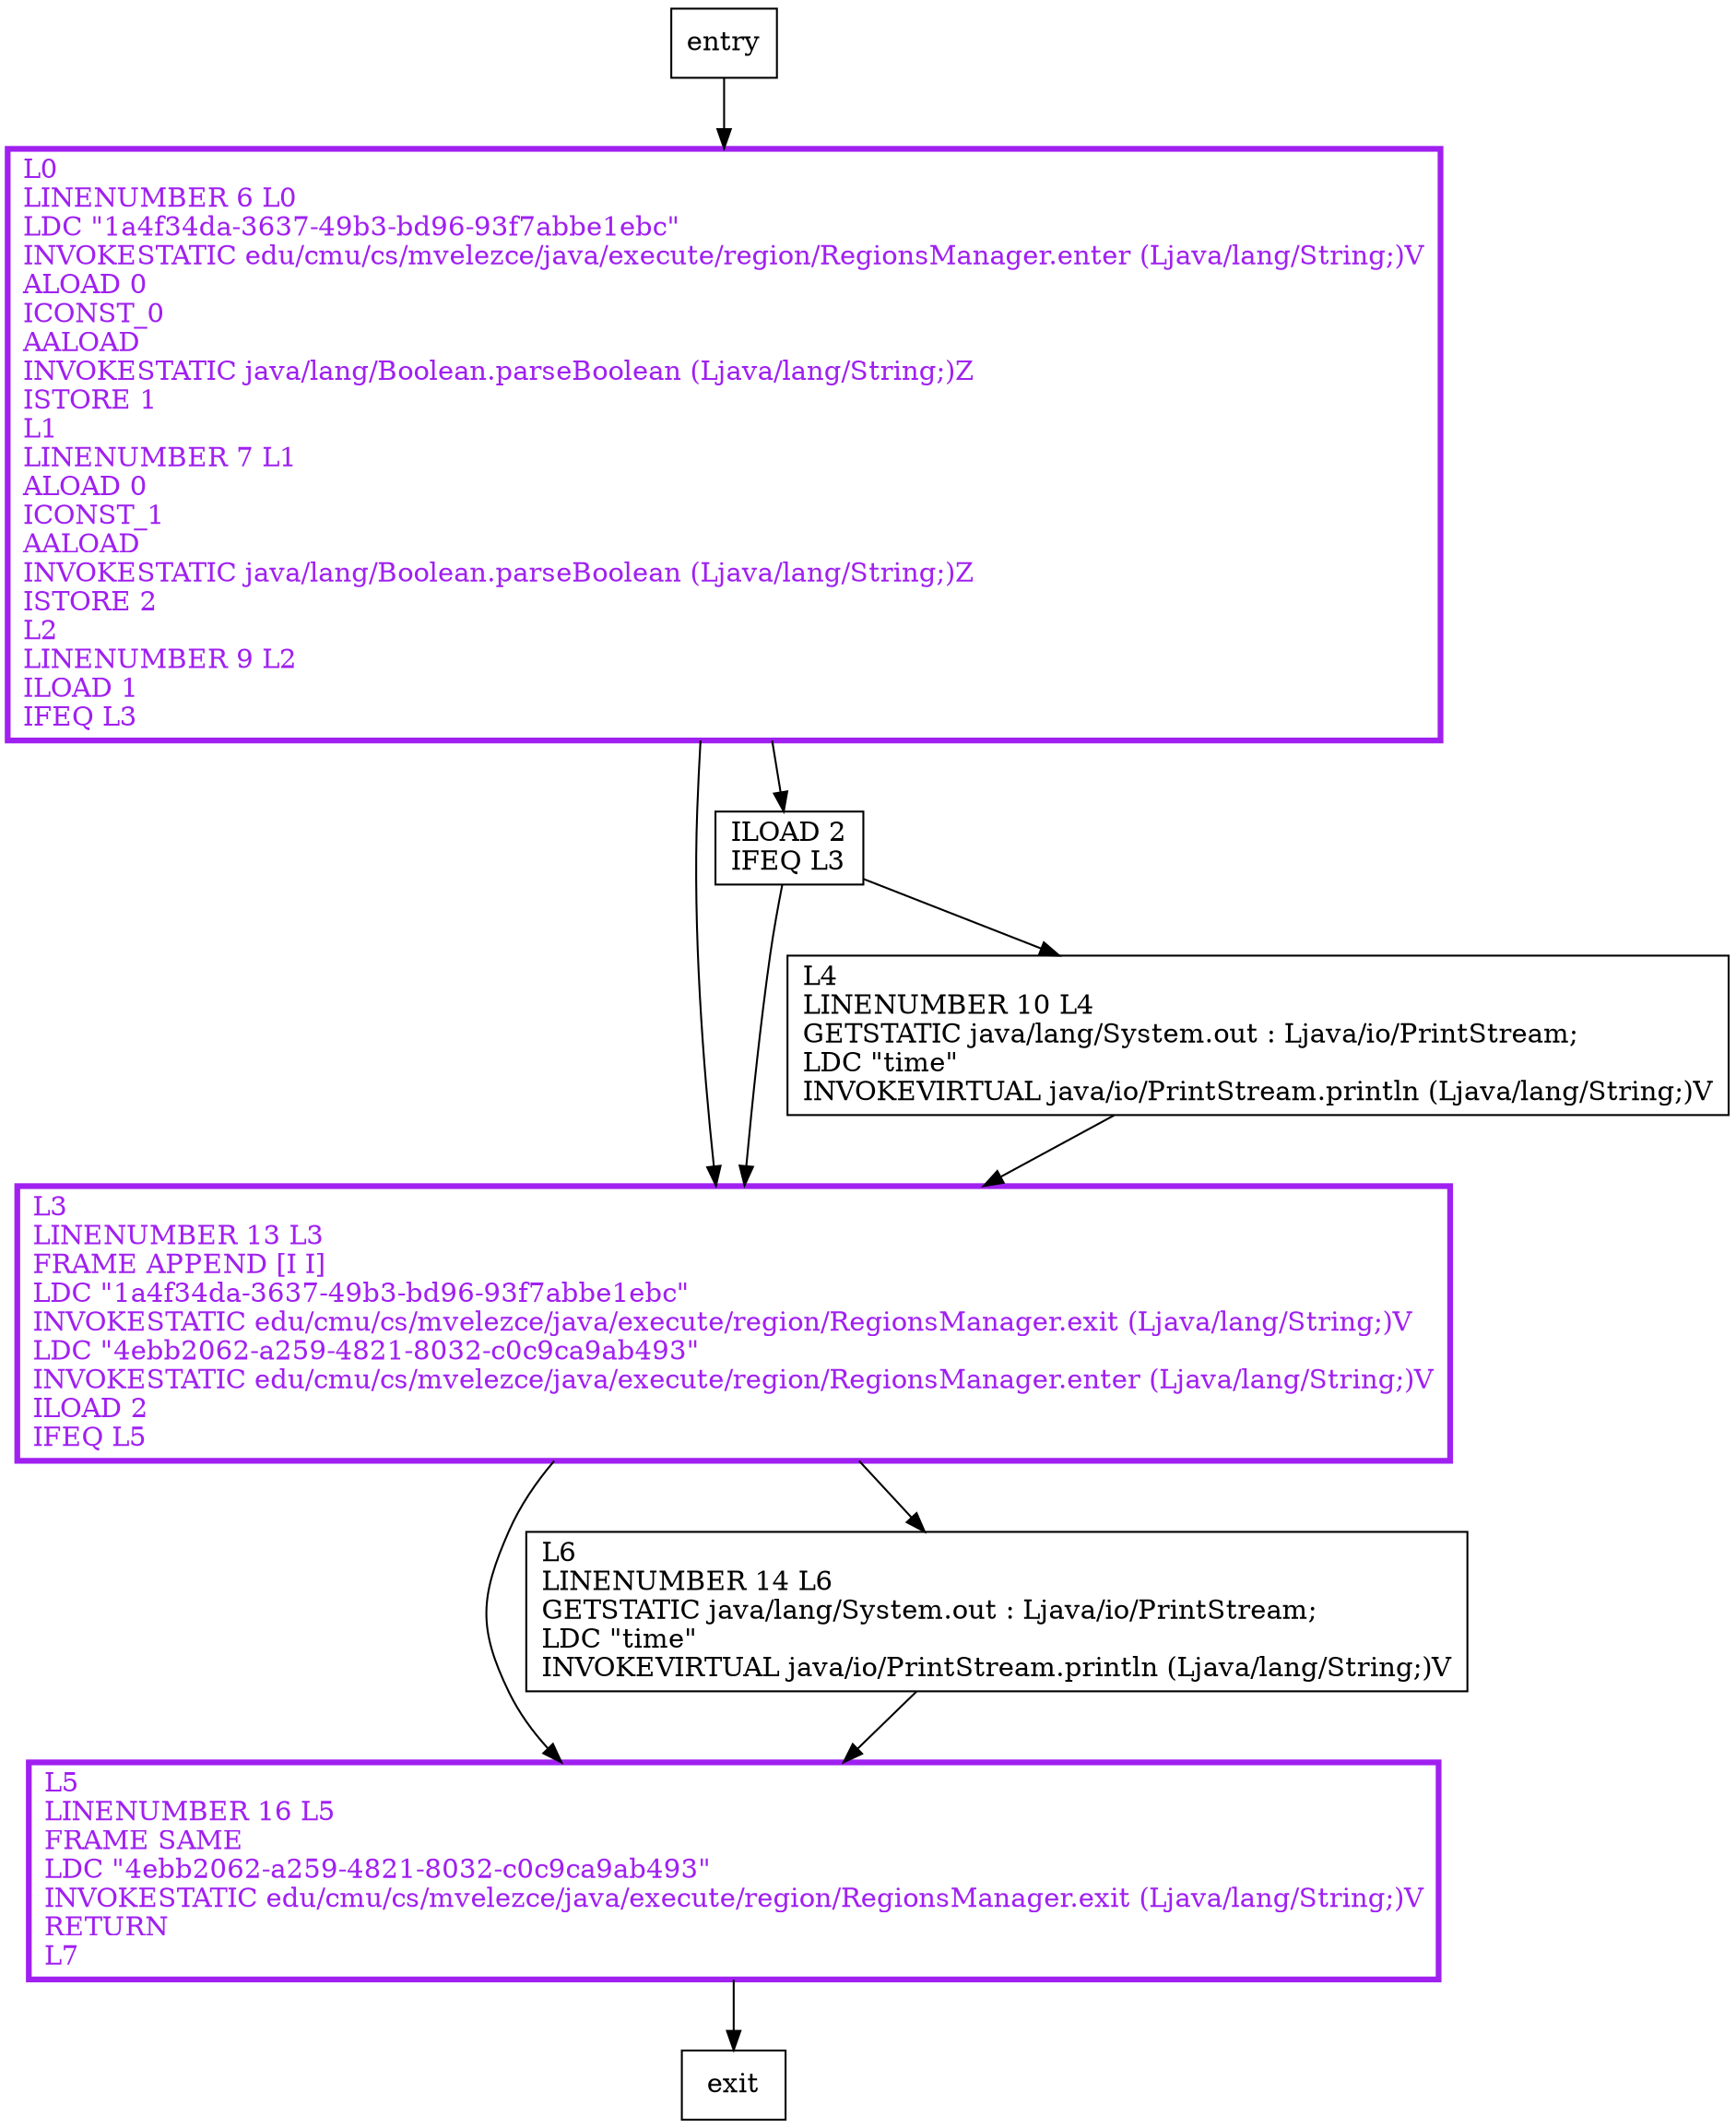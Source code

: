 digraph main {
node [shape=record];
1455420222 [label="L3\lLINENUMBER 13 L3\lFRAME APPEND [I I]\lLDC \"1a4f34da-3637-49b3-bd96-93f7abbe1ebc\"\lINVOKESTATIC edu/cmu/cs/mvelezce/java/execute/region/RegionsManager.exit (Ljava/lang/String;)V\lLDC \"4ebb2062-a259-4821-8032-c0c9ca9ab493\"\lINVOKESTATIC edu/cmu/cs/mvelezce/java/execute/region/RegionsManager.enter (Ljava/lang/String;)V\lILOAD 2\lIFEQ L5\l"];
1304624659 [label="L5\lLINENUMBER 16 L5\lFRAME SAME\lLDC \"4ebb2062-a259-4821-8032-c0c9ca9ab493\"\lINVOKESTATIC edu/cmu/cs/mvelezce/java/execute/region/RegionsManager.exit (Ljava/lang/String;)V\lRETURN\lL7\l"];
905090420 [label="L4\lLINENUMBER 10 L4\lGETSTATIC java/lang/System.out : Ljava/io/PrintStream;\lLDC \"time\"\lINVOKEVIRTUAL java/io/PrintStream.println (Ljava/lang/String;)V\l"];
2064328942 [label="L6\lLINENUMBER 14 L6\lGETSTATIC java/lang/System.out : Ljava/io/PrintStream;\lLDC \"time\"\lINVOKEVIRTUAL java/io/PrintStream.println (Ljava/lang/String;)V\l"];
1181206012 [label="L0\lLINENUMBER 6 L0\lLDC \"1a4f34da-3637-49b3-bd96-93f7abbe1ebc\"\lINVOKESTATIC edu/cmu/cs/mvelezce/java/execute/region/RegionsManager.enter (Ljava/lang/String;)V\lALOAD 0\lICONST_0\lAALOAD\lINVOKESTATIC java/lang/Boolean.parseBoolean (Ljava/lang/String;)Z\lISTORE 1\lL1\lLINENUMBER 7 L1\lALOAD 0\lICONST_1\lAALOAD\lINVOKESTATIC java/lang/Boolean.parseBoolean (Ljava/lang/String;)Z\lISTORE 2\lL2\lLINENUMBER 9 L2\lILOAD 1\lIFEQ L3\l"];
1916307685 [label="ILOAD 2\lIFEQ L3\l"];
entry;
exit;
entry -> 1181206012
1455420222 -> 1304624659
1455420222 -> 2064328942
1304624659 -> exit
905090420 -> 1455420222
2064328942 -> 1304624659
1181206012 -> 1455420222
1181206012 -> 1916307685
1916307685 -> 1455420222
1916307685 -> 905090420
1455420222[fontcolor="purple", penwidth=3, color="purple"];
1304624659[fontcolor="purple", penwidth=3, color="purple"];
1181206012[fontcolor="purple", penwidth=3, color="purple"];
}
